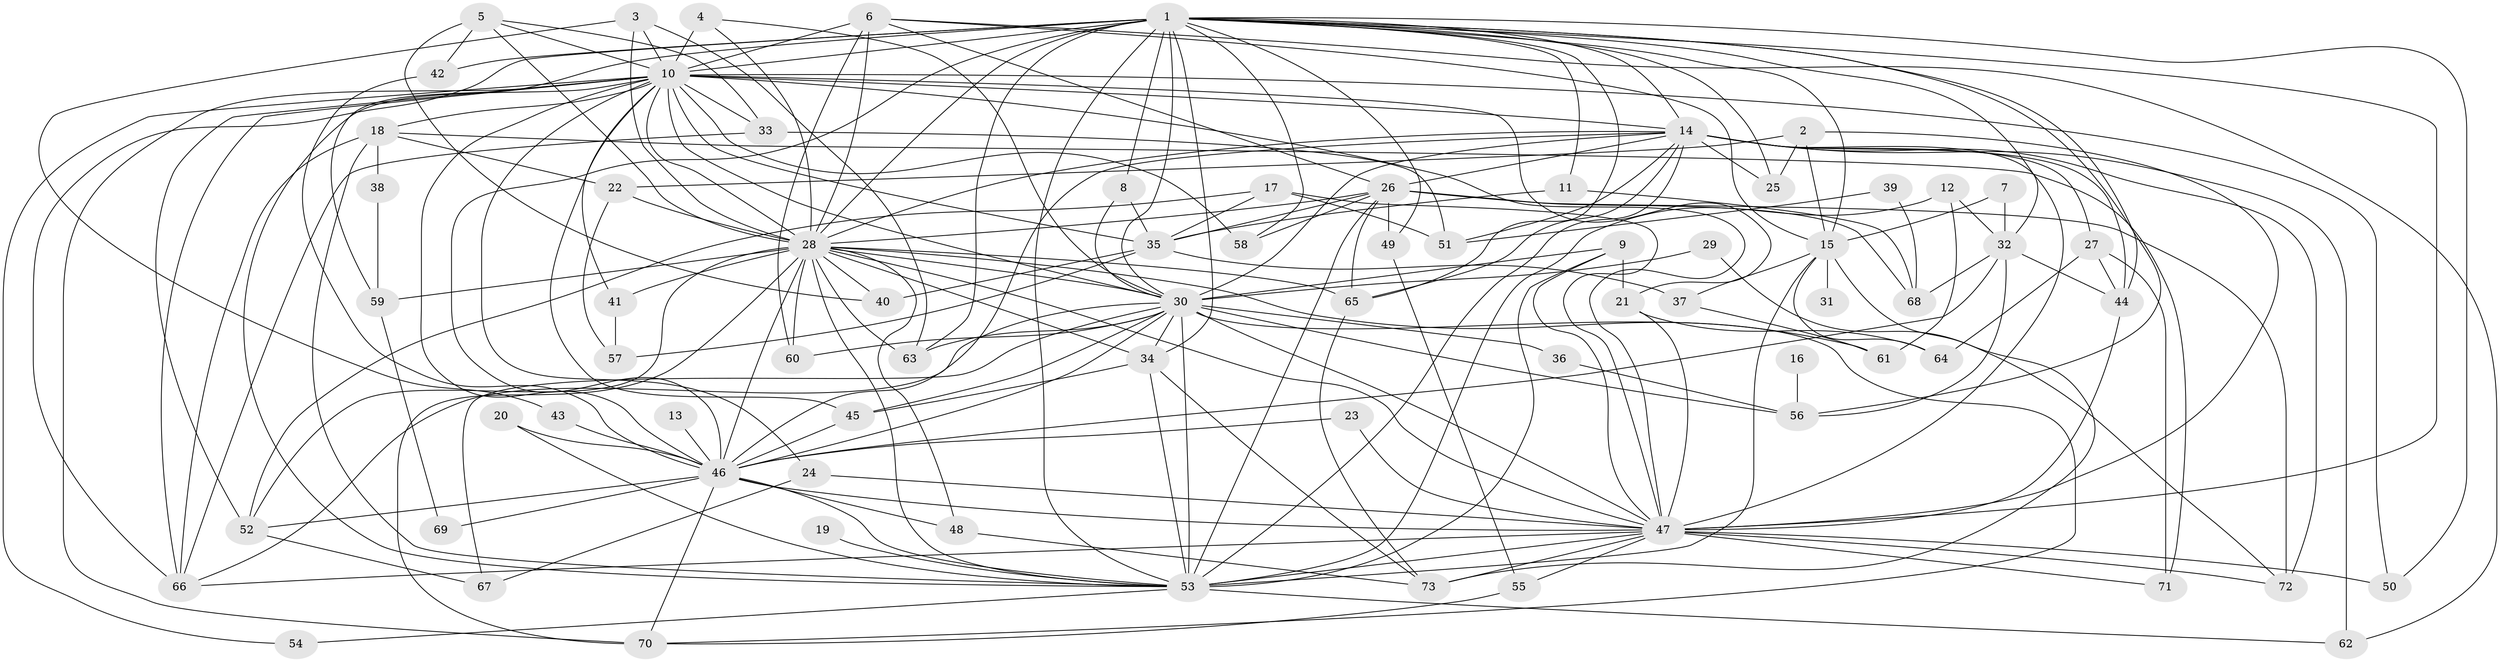 // original degree distribution, {18: 0.00684931506849315, 21: 0.02054794520547945, 24: 0.0136986301369863, 30: 0.00684931506849315, 26: 0.0136986301369863, 20: 0.00684931506849315, 4: 0.13013698630136986, 6: 0.03424657534246575, 10: 0.0136986301369863, 8: 0.0136986301369863, 5: 0.0410958904109589, 3: 0.18493150684931506, 2: 0.5136986301369864}
// Generated by graph-tools (version 1.1) at 2025/01/03/09/25 03:01:36]
// undirected, 73 vertices, 200 edges
graph export_dot {
graph [start="1"]
  node [color=gray90,style=filled];
  1;
  2;
  3;
  4;
  5;
  6;
  7;
  8;
  9;
  10;
  11;
  12;
  13;
  14;
  15;
  16;
  17;
  18;
  19;
  20;
  21;
  22;
  23;
  24;
  25;
  26;
  27;
  28;
  29;
  30;
  31;
  32;
  33;
  34;
  35;
  36;
  37;
  38;
  39;
  40;
  41;
  42;
  43;
  44;
  45;
  46;
  47;
  48;
  49;
  50;
  51;
  52;
  53;
  54;
  55;
  56;
  57;
  58;
  59;
  60;
  61;
  62;
  63;
  64;
  65;
  66;
  67;
  68;
  69;
  70;
  71;
  72;
  73;
  1 -- 8 [weight=1.0];
  1 -- 10 [weight=4.0];
  1 -- 11 [weight=1.0];
  1 -- 14 [weight=2.0];
  1 -- 15 [weight=1.0];
  1 -- 25 [weight=2.0];
  1 -- 28 [weight=2.0];
  1 -- 30 [weight=2.0];
  1 -- 32 [weight=1.0];
  1 -- 34 [weight=2.0];
  1 -- 42 [weight=1.0];
  1 -- 44 [weight=1.0];
  1 -- 46 [weight=3.0];
  1 -- 47 [weight=3.0];
  1 -- 49 [weight=1.0];
  1 -- 50 [weight=1.0];
  1 -- 53 [weight=3.0];
  1 -- 56 [weight=1.0];
  1 -- 58 [weight=1.0];
  1 -- 59 [weight=1.0];
  1 -- 63 [weight=1.0];
  1 -- 65 [weight=1.0];
  1 -- 66 [weight=1.0];
  2 -- 15 [weight=1.0];
  2 -- 22 [weight=1.0];
  2 -- 25 [weight=1.0];
  2 -- 47 [weight=1.0];
  3 -- 10 [weight=1.0];
  3 -- 28 [weight=1.0];
  3 -- 43 [weight=1.0];
  3 -- 63 [weight=1.0];
  4 -- 10 [weight=2.0];
  4 -- 28 [weight=1.0];
  4 -- 30 [weight=1.0];
  5 -- 10 [weight=1.0];
  5 -- 28 [weight=1.0];
  5 -- 33 [weight=1.0];
  5 -- 40 [weight=1.0];
  5 -- 42 [weight=1.0];
  6 -- 10 [weight=2.0];
  6 -- 15 [weight=1.0];
  6 -- 26 [weight=1.0];
  6 -- 28 [weight=1.0];
  6 -- 60 [weight=1.0];
  6 -- 62 [weight=1.0];
  7 -- 15 [weight=1.0];
  7 -- 32 [weight=1.0];
  8 -- 30 [weight=1.0];
  8 -- 35 [weight=1.0];
  9 -- 21 [weight=1.0];
  9 -- 30 [weight=1.0];
  9 -- 47 [weight=1.0];
  9 -- 53 [weight=1.0];
  10 -- 14 [weight=2.0];
  10 -- 18 [weight=1.0];
  10 -- 21 [weight=1.0];
  10 -- 24 [weight=1.0];
  10 -- 28 [weight=2.0];
  10 -- 30 [weight=2.0];
  10 -- 33 [weight=1.0];
  10 -- 35 [weight=1.0];
  10 -- 41 [weight=2.0];
  10 -- 45 [weight=1.0];
  10 -- 46 [weight=2.0];
  10 -- 47 [weight=2.0];
  10 -- 50 [weight=1.0];
  10 -- 52 [weight=1.0];
  10 -- 53 [weight=2.0];
  10 -- 54 [weight=1.0];
  10 -- 58 [weight=1.0];
  10 -- 66 [weight=1.0];
  10 -- 70 [weight=1.0];
  11 -- 35 [weight=1.0];
  11 -- 68 [weight=1.0];
  12 -- 32 [weight=1.0];
  12 -- 53 [weight=1.0];
  12 -- 61 [weight=1.0];
  13 -- 46 [weight=1.0];
  14 -- 25 [weight=1.0];
  14 -- 26 [weight=1.0];
  14 -- 27 [weight=1.0];
  14 -- 28 [weight=1.0];
  14 -- 30 [weight=2.0];
  14 -- 44 [weight=1.0];
  14 -- 46 [weight=1.0];
  14 -- 47 [weight=2.0];
  14 -- 51 [weight=1.0];
  14 -- 53 [weight=1.0];
  14 -- 62 [weight=1.0];
  14 -- 65 [weight=1.0];
  14 -- 72 [weight=2.0];
  15 -- 31 [weight=1.0];
  15 -- 37 [weight=1.0];
  15 -- 53 [weight=1.0];
  15 -- 64 [weight=1.0];
  15 -- 73 [weight=1.0];
  16 -- 56 [weight=1.0];
  17 -- 35 [weight=1.0];
  17 -- 47 [weight=1.0];
  17 -- 51 [weight=1.0];
  17 -- 52 [weight=1.0];
  18 -- 22 [weight=1.0];
  18 -- 38 [weight=1.0];
  18 -- 53 [weight=1.0];
  18 -- 66 [weight=1.0];
  18 -- 71 [weight=1.0];
  19 -- 53 [weight=1.0];
  20 -- 46 [weight=1.0];
  20 -- 53 [weight=1.0];
  21 -- 47 [weight=1.0];
  21 -- 64 [weight=1.0];
  22 -- 28 [weight=1.0];
  22 -- 57 [weight=1.0];
  23 -- 46 [weight=1.0];
  23 -- 47 [weight=1.0];
  24 -- 47 [weight=1.0];
  24 -- 67 [weight=1.0];
  26 -- 28 [weight=1.0];
  26 -- 35 [weight=1.0];
  26 -- 49 [weight=1.0];
  26 -- 53 [weight=1.0];
  26 -- 58 [weight=1.0];
  26 -- 65 [weight=1.0];
  26 -- 68 [weight=1.0];
  26 -- 72 [weight=1.0];
  27 -- 44 [weight=1.0];
  27 -- 64 [weight=1.0];
  27 -- 71 [weight=1.0];
  28 -- 30 [weight=1.0];
  28 -- 34 [weight=1.0];
  28 -- 40 [weight=1.0];
  28 -- 41 [weight=1.0];
  28 -- 46 [weight=2.0];
  28 -- 47 [weight=1.0];
  28 -- 48 [weight=1.0];
  28 -- 52 [weight=2.0];
  28 -- 53 [weight=1.0];
  28 -- 59 [weight=1.0];
  28 -- 60 [weight=1.0];
  28 -- 61 [weight=1.0];
  28 -- 63 [weight=2.0];
  28 -- 65 [weight=1.0];
  28 -- 70 [weight=1.0];
  29 -- 30 [weight=1.0];
  29 -- 72 [weight=1.0];
  30 -- 34 [weight=1.0];
  30 -- 36 [weight=1.0];
  30 -- 45 [weight=1.0];
  30 -- 46 [weight=1.0];
  30 -- 47 [weight=1.0];
  30 -- 53 [weight=3.0];
  30 -- 56 [weight=1.0];
  30 -- 60 [weight=1.0];
  30 -- 63 [weight=1.0];
  30 -- 66 [weight=1.0];
  30 -- 67 [weight=1.0];
  30 -- 70 [weight=1.0];
  32 -- 44 [weight=2.0];
  32 -- 46 [weight=1.0];
  32 -- 56 [weight=1.0];
  32 -- 68 [weight=1.0];
  33 -- 51 [weight=1.0];
  33 -- 66 [weight=1.0];
  34 -- 45 [weight=1.0];
  34 -- 53 [weight=1.0];
  34 -- 73 [weight=1.0];
  35 -- 37 [weight=1.0];
  35 -- 40 [weight=1.0];
  35 -- 57 [weight=1.0];
  36 -- 56 [weight=1.0];
  37 -- 61 [weight=1.0];
  38 -- 59 [weight=1.0];
  39 -- 51 [weight=1.0];
  39 -- 68 [weight=1.0];
  41 -- 57 [weight=1.0];
  42 -- 46 [weight=1.0];
  43 -- 46 [weight=2.0];
  44 -- 47 [weight=1.0];
  45 -- 46 [weight=1.0];
  46 -- 47 [weight=1.0];
  46 -- 48 [weight=1.0];
  46 -- 52 [weight=1.0];
  46 -- 53 [weight=1.0];
  46 -- 69 [weight=1.0];
  46 -- 70 [weight=1.0];
  47 -- 50 [weight=1.0];
  47 -- 53 [weight=2.0];
  47 -- 55 [weight=1.0];
  47 -- 66 [weight=1.0];
  47 -- 71 [weight=1.0];
  47 -- 72 [weight=1.0];
  47 -- 73 [weight=1.0];
  48 -- 73 [weight=1.0];
  49 -- 55 [weight=1.0];
  52 -- 67 [weight=1.0];
  53 -- 54 [weight=1.0];
  53 -- 62 [weight=1.0];
  55 -- 70 [weight=1.0];
  59 -- 69 [weight=1.0];
  65 -- 73 [weight=1.0];
}
